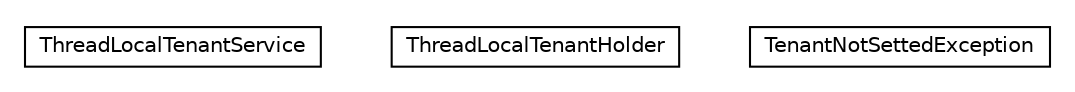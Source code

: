 #!/usr/local/bin/dot
#
# Class diagram 
# Generated by UMLGraph version R5_6_6-8-g8d7759 (http://www.umlgraph.org/)
#

digraph G {
	edge [fontname="Helvetica",fontsize=10,labelfontname="Helvetica",labelfontsize=10];
	node [fontname="Helvetica",fontsize=10,shape=plaintext];
	nodesep=0.25;
	ranksep=0.5;
	// org.dayatang.datasource4saas.tenantservice.ThreadLocalTenantService
	c77 [label=<<table title="org.dayatang.datasource4saas.tenantservice.ThreadLocalTenantService" border="0" cellborder="1" cellspacing="0" cellpadding="2" port="p" href="./ThreadLocalTenantService.html">
		<tr><td><table border="0" cellspacing="0" cellpadding="1">
<tr><td align="center" balign="center"> ThreadLocalTenantService </td></tr>
		</table></td></tr>
		</table>>, URL="./ThreadLocalTenantService.html", fontname="Helvetica", fontcolor="black", fontsize=10.0];
	// org.dayatang.datasource4saas.tenantservice.ThreadLocalTenantHolder
	c78 [label=<<table title="org.dayatang.datasource4saas.tenantservice.ThreadLocalTenantHolder" border="0" cellborder="1" cellspacing="0" cellpadding="2" port="p" href="./ThreadLocalTenantHolder.html">
		<tr><td><table border="0" cellspacing="0" cellpadding="1">
<tr><td align="center" balign="center"> ThreadLocalTenantHolder </td></tr>
		</table></td></tr>
		</table>>, URL="./ThreadLocalTenantHolder.html", fontname="Helvetica", fontcolor="black", fontsize=10.0];
	// org.dayatang.datasource4saas.tenantservice.TenantNotSettedException
	c79 [label=<<table title="org.dayatang.datasource4saas.tenantservice.TenantNotSettedException" border="0" cellborder="1" cellspacing="0" cellpadding="2" port="p" href="./TenantNotSettedException.html">
		<tr><td><table border="0" cellspacing="0" cellpadding="1">
<tr><td align="center" balign="center"> TenantNotSettedException </td></tr>
		</table></td></tr>
		</table>>, URL="./TenantNotSettedException.html", fontname="Helvetica", fontcolor="black", fontsize=10.0];
}

